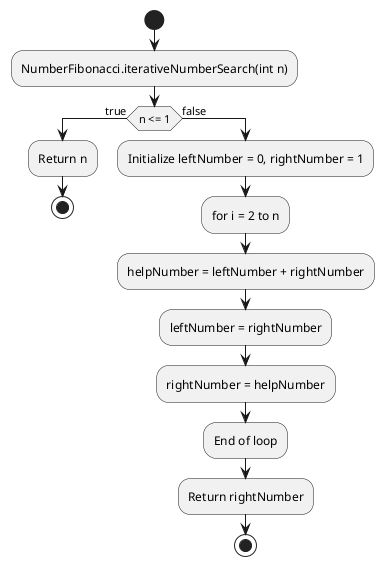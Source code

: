 @startuml
'https://plantuml.com/activity-diagram-beta

@startuml
start
:NumberFibonacci.iterativeNumberSearch(int n);
if (n <= 1) then (true)
  :Return n;
  stop
else (false)
  :Initialize leftNumber = 0, rightNumber = 1;
  :for i = 2 to n;
  :helpNumber = leftNumber + rightNumber;
  :leftNumber = rightNumber;
  :rightNumber = helpNumber;
  :End of loop;
  :Return rightNumber;
  stop
endif
@enduml


@enduml
